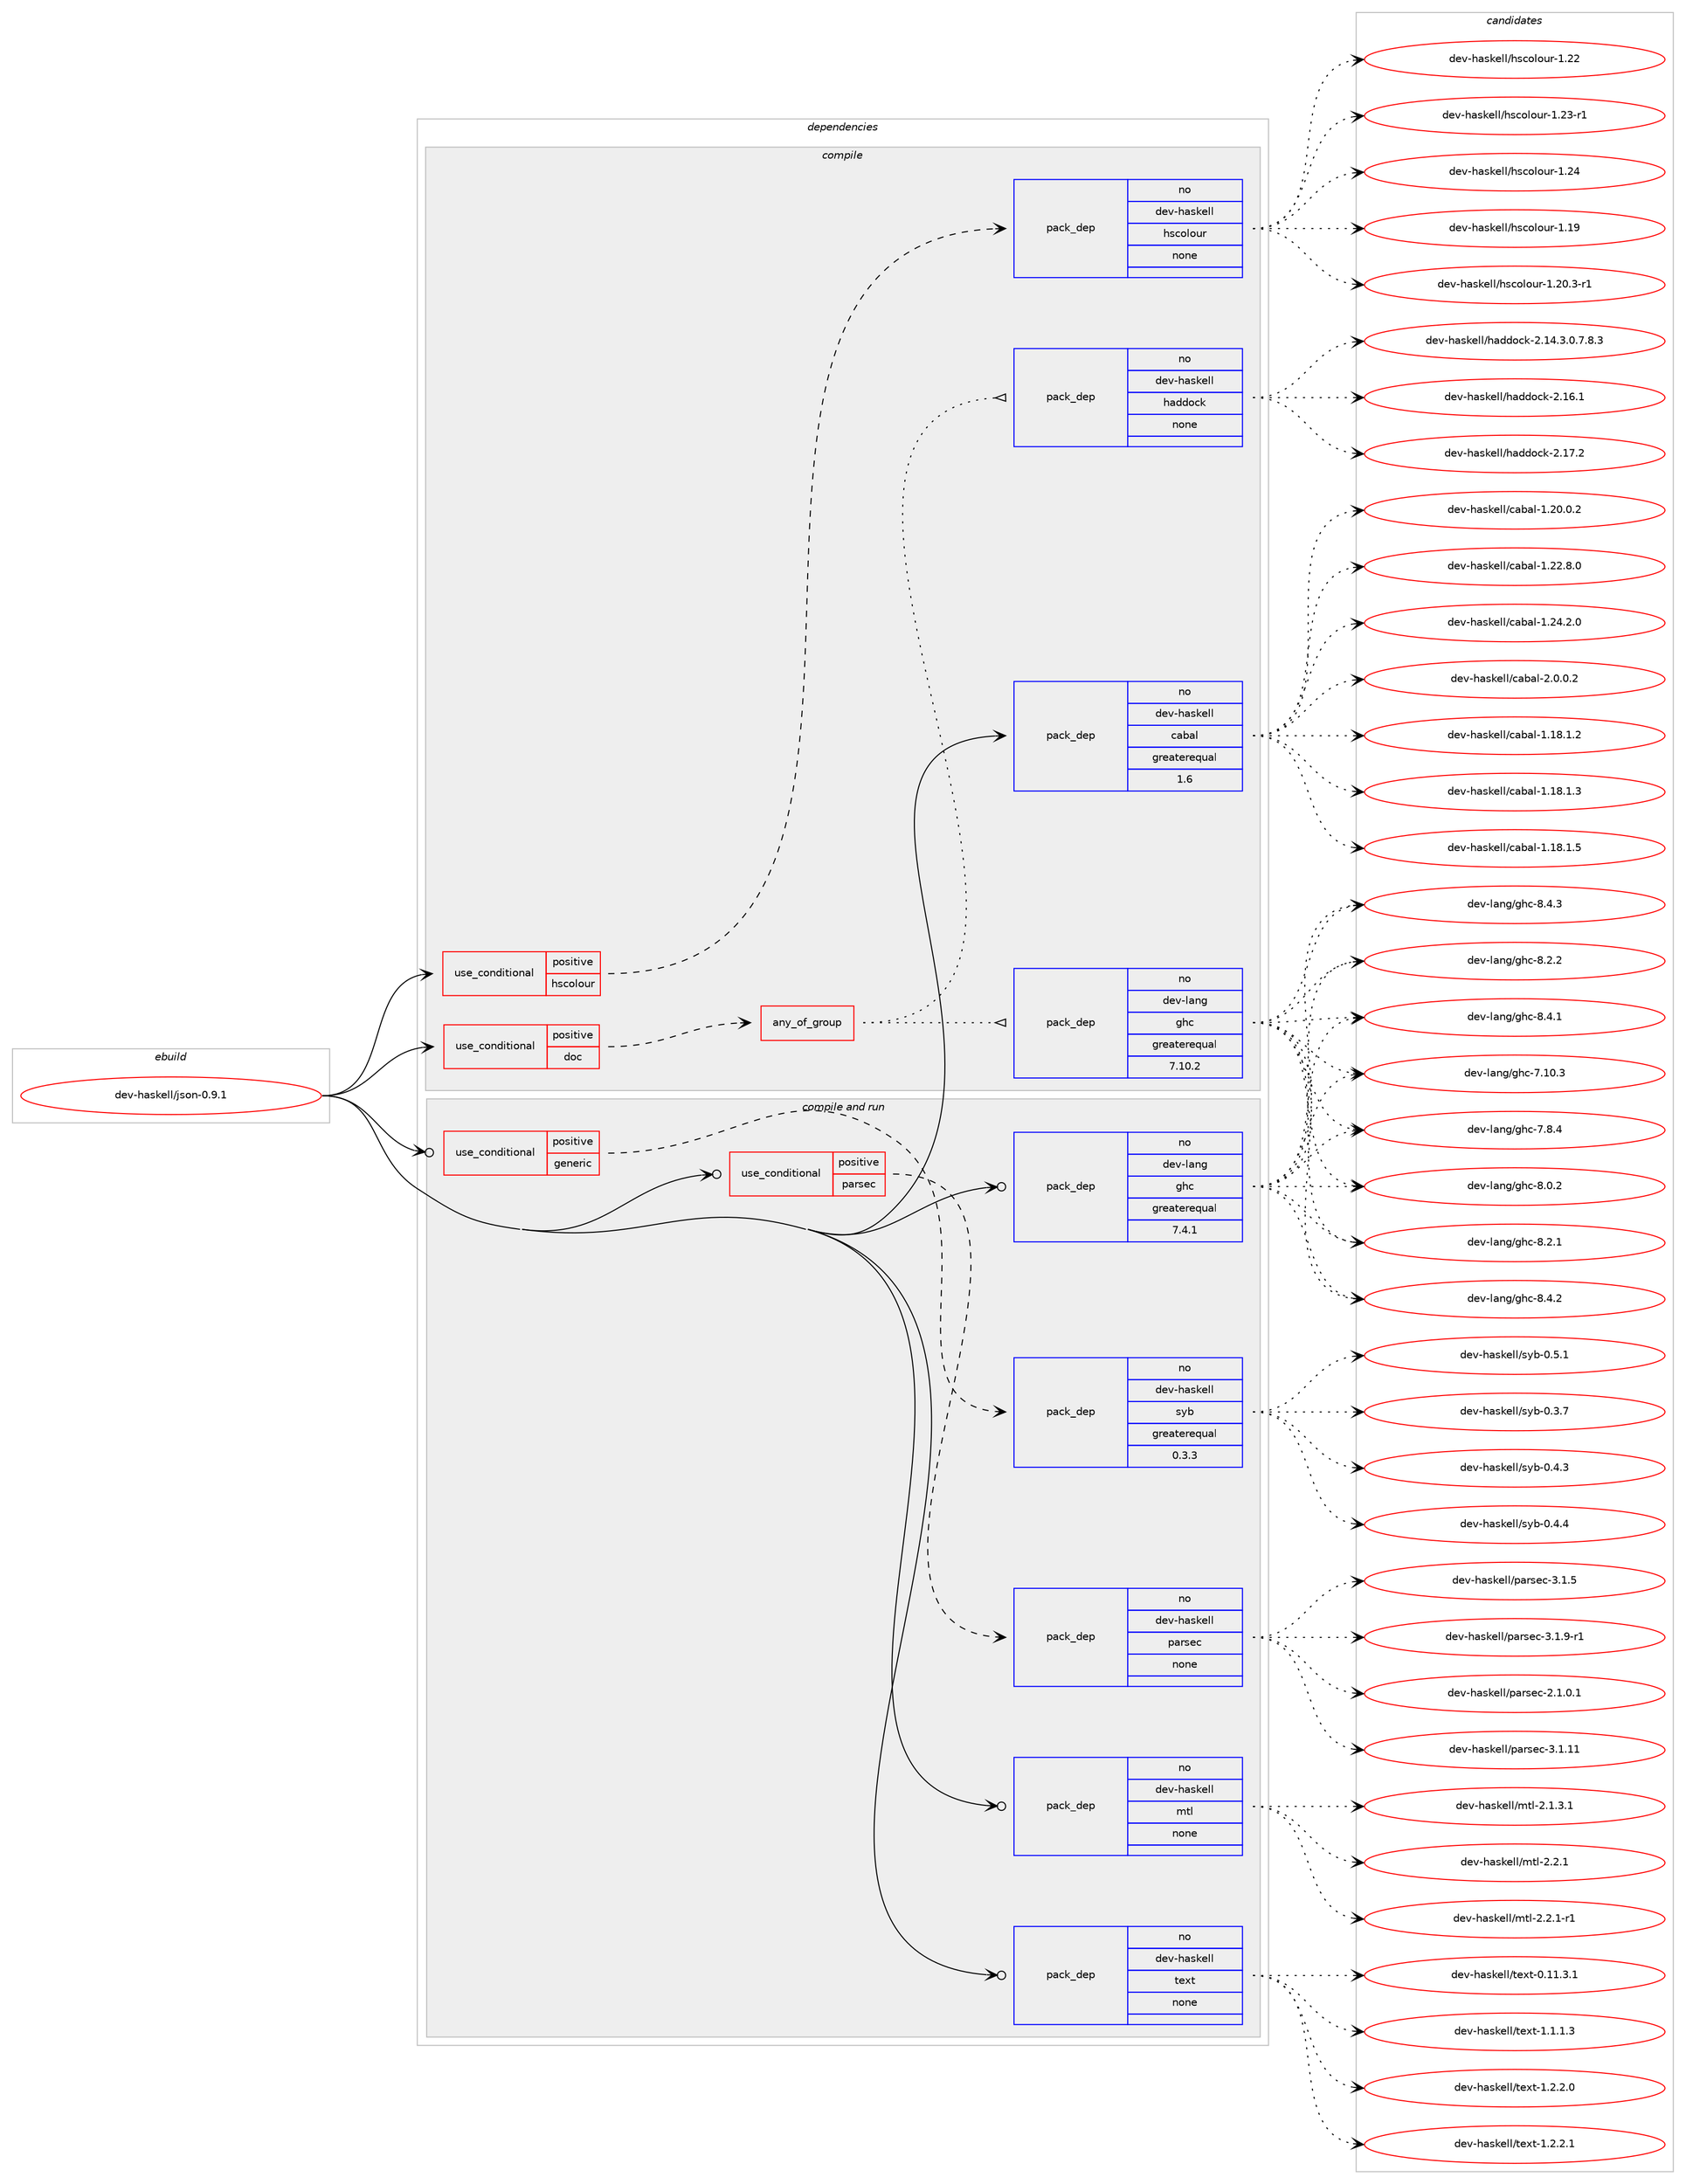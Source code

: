 digraph prolog {

# *************
# Graph options
# *************

newrank=true;
concentrate=true;
compound=true;
graph [rankdir=LR,fontname=Helvetica,fontsize=10,ranksep=1.5];#, ranksep=2.5, nodesep=0.2];
edge  [arrowhead=vee];
node  [fontname=Helvetica,fontsize=10];

# **********
# The ebuild
# **********

subgraph cluster_leftcol {
color=gray;
rank=same;
label=<<i>ebuild</i>>;
id [label="dev-haskell/json-0.9.1", color=red, width=4, href="../dev-haskell/json-0.9.1.svg"];
}

# ****************
# The dependencies
# ****************

subgraph cluster_midcol {
color=gray;
label=<<i>dependencies</i>>;
subgraph cluster_compile {
fillcolor="#eeeeee";
style=filled;
label=<<i>compile</i>>;
subgraph cond360298 {
dependency1337097 [label=<<TABLE BORDER="0" CELLBORDER="1" CELLSPACING="0" CELLPADDING="4"><TR><TD ROWSPAN="3" CELLPADDING="10">use_conditional</TD></TR><TR><TD>positive</TD></TR><TR><TD>doc</TD></TR></TABLE>>, shape=none, color=red];
subgraph any21149 {
dependency1337098 [label=<<TABLE BORDER="0" CELLBORDER="1" CELLSPACING="0" CELLPADDING="4"><TR><TD CELLPADDING="10">any_of_group</TD></TR></TABLE>>, shape=none, color=red];subgraph pack955098 {
dependency1337099 [label=<<TABLE BORDER="0" CELLBORDER="1" CELLSPACING="0" CELLPADDING="4" WIDTH="220"><TR><TD ROWSPAN="6" CELLPADDING="30">pack_dep</TD></TR><TR><TD WIDTH="110">no</TD></TR><TR><TD>dev-haskell</TD></TR><TR><TD>haddock</TD></TR><TR><TD>none</TD></TR><TR><TD></TD></TR></TABLE>>, shape=none, color=blue];
}
dependency1337098:e -> dependency1337099:w [weight=20,style="dotted",arrowhead="oinv"];
subgraph pack955099 {
dependency1337100 [label=<<TABLE BORDER="0" CELLBORDER="1" CELLSPACING="0" CELLPADDING="4" WIDTH="220"><TR><TD ROWSPAN="6" CELLPADDING="30">pack_dep</TD></TR><TR><TD WIDTH="110">no</TD></TR><TR><TD>dev-lang</TD></TR><TR><TD>ghc</TD></TR><TR><TD>greaterequal</TD></TR><TR><TD>7.10.2</TD></TR></TABLE>>, shape=none, color=blue];
}
dependency1337098:e -> dependency1337100:w [weight=20,style="dotted",arrowhead="oinv"];
}
dependency1337097:e -> dependency1337098:w [weight=20,style="dashed",arrowhead="vee"];
}
id:e -> dependency1337097:w [weight=20,style="solid",arrowhead="vee"];
subgraph cond360299 {
dependency1337101 [label=<<TABLE BORDER="0" CELLBORDER="1" CELLSPACING="0" CELLPADDING="4"><TR><TD ROWSPAN="3" CELLPADDING="10">use_conditional</TD></TR><TR><TD>positive</TD></TR><TR><TD>hscolour</TD></TR></TABLE>>, shape=none, color=red];
subgraph pack955100 {
dependency1337102 [label=<<TABLE BORDER="0" CELLBORDER="1" CELLSPACING="0" CELLPADDING="4" WIDTH="220"><TR><TD ROWSPAN="6" CELLPADDING="30">pack_dep</TD></TR><TR><TD WIDTH="110">no</TD></TR><TR><TD>dev-haskell</TD></TR><TR><TD>hscolour</TD></TR><TR><TD>none</TD></TR><TR><TD></TD></TR></TABLE>>, shape=none, color=blue];
}
dependency1337101:e -> dependency1337102:w [weight=20,style="dashed",arrowhead="vee"];
}
id:e -> dependency1337101:w [weight=20,style="solid",arrowhead="vee"];
subgraph pack955101 {
dependency1337103 [label=<<TABLE BORDER="0" CELLBORDER="1" CELLSPACING="0" CELLPADDING="4" WIDTH="220"><TR><TD ROWSPAN="6" CELLPADDING="30">pack_dep</TD></TR><TR><TD WIDTH="110">no</TD></TR><TR><TD>dev-haskell</TD></TR><TR><TD>cabal</TD></TR><TR><TD>greaterequal</TD></TR><TR><TD>1.6</TD></TR></TABLE>>, shape=none, color=blue];
}
id:e -> dependency1337103:w [weight=20,style="solid",arrowhead="vee"];
}
subgraph cluster_compileandrun {
fillcolor="#eeeeee";
style=filled;
label=<<i>compile and run</i>>;
subgraph cond360300 {
dependency1337104 [label=<<TABLE BORDER="0" CELLBORDER="1" CELLSPACING="0" CELLPADDING="4"><TR><TD ROWSPAN="3" CELLPADDING="10">use_conditional</TD></TR><TR><TD>positive</TD></TR><TR><TD>generic</TD></TR></TABLE>>, shape=none, color=red];
subgraph pack955102 {
dependency1337105 [label=<<TABLE BORDER="0" CELLBORDER="1" CELLSPACING="0" CELLPADDING="4" WIDTH="220"><TR><TD ROWSPAN="6" CELLPADDING="30">pack_dep</TD></TR><TR><TD WIDTH="110">no</TD></TR><TR><TD>dev-haskell</TD></TR><TR><TD>syb</TD></TR><TR><TD>greaterequal</TD></TR><TR><TD>0.3.3</TD></TR></TABLE>>, shape=none, color=blue];
}
dependency1337104:e -> dependency1337105:w [weight=20,style="dashed",arrowhead="vee"];
}
id:e -> dependency1337104:w [weight=20,style="solid",arrowhead="odotvee"];
subgraph cond360301 {
dependency1337106 [label=<<TABLE BORDER="0" CELLBORDER="1" CELLSPACING="0" CELLPADDING="4"><TR><TD ROWSPAN="3" CELLPADDING="10">use_conditional</TD></TR><TR><TD>positive</TD></TR><TR><TD>parsec</TD></TR></TABLE>>, shape=none, color=red];
subgraph pack955103 {
dependency1337107 [label=<<TABLE BORDER="0" CELLBORDER="1" CELLSPACING="0" CELLPADDING="4" WIDTH="220"><TR><TD ROWSPAN="6" CELLPADDING="30">pack_dep</TD></TR><TR><TD WIDTH="110">no</TD></TR><TR><TD>dev-haskell</TD></TR><TR><TD>parsec</TD></TR><TR><TD>none</TD></TR><TR><TD></TD></TR></TABLE>>, shape=none, color=blue];
}
dependency1337106:e -> dependency1337107:w [weight=20,style="dashed",arrowhead="vee"];
}
id:e -> dependency1337106:w [weight=20,style="solid",arrowhead="odotvee"];
subgraph pack955104 {
dependency1337108 [label=<<TABLE BORDER="0" CELLBORDER="1" CELLSPACING="0" CELLPADDING="4" WIDTH="220"><TR><TD ROWSPAN="6" CELLPADDING="30">pack_dep</TD></TR><TR><TD WIDTH="110">no</TD></TR><TR><TD>dev-haskell</TD></TR><TR><TD>mtl</TD></TR><TR><TD>none</TD></TR><TR><TD></TD></TR></TABLE>>, shape=none, color=blue];
}
id:e -> dependency1337108:w [weight=20,style="solid",arrowhead="odotvee"];
subgraph pack955105 {
dependency1337109 [label=<<TABLE BORDER="0" CELLBORDER="1" CELLSPACING="0" CELLPADDING="4" WIDTH="220"><TR><TD ROWSPAN="6" CELLPADDING="30">pack_dep</TD></TR><TR><TD WIDTH="110">no</TD></TR><TR><TD>dev-haskell</TD></TR><TR><TD>text</TD></TR><TR><TD>none</TD></TR><TR><TD></TD></TR></TABLE>>, shape=none, color=blue];
}
id:e -> dependency1337109:w [weight=20,style="solid",arrowhead="odotvee"];
subgraph pack955106 {
dependency1337110 [label=<<TABLE BORDER="0" CELLBORDER="1" CELLSPACING="0" CELLPADDING="4" WIDTH="220"><TR><TD ROWSPAN="6" CELLPADDING="30">pack_dep</TD></TR><TR><TD WIDTH="110">no</TD></TR><TR><TD>dev-lang</TD></TR><TR><TD>ghc</TD></TR><TR><TD>greaterequal</TD></TR><TR><TD>7.4.1</TD></TR></TABLE>>, shape=none, color=blue];
}
id:e -> dependency1337110:w [weight=20,style="solid",arrowhead="odotvee"];
}
subgraph cluster_run {
fillcolor="#eeeeee";
style=filled;
label=<<i>run</i>>;
}
}

# **************
# The candidates
# **************

subgraph cluster_choices {
rank=same;
color=gray;
label=<<i>candidates</i>>;

subgraph choice955098 {
color=black;
nodesep=1;
choice1001011184510497115107101108108471049710010011199107455046495246514648465546564651 [label="dev-haskell/haddock-2.14.3.0.7.8.3", color=red, width=4,href="../dev-haskell/haddock-2.14.3.0.7.8.3.svg"];
choice100101118451049711510710110810847104971001001119910745504649544649 [label="dev-haskell/haddock-2.16.1", color=red, width=4,href="../dev-haskell/haddock-2.16.1.svg"];
choice100101118451049711510710110810847104971001001119910745504649554650 [label="dev-haskell/haddock-2.17.2", color=red, width=4,href="../dev-haskell/haddock-2.17.2.svg"];
dependency1337099:e -> choice1001011184510497115107101108108471049710010011199107455046495246514648465546564651:w [style=dotted,weight="100"];
dependency1337099:e -> choice100101118451049711510710110810847104971001001119910745504649544649:w [style=dotted,weight="100"];
dependency1337099:e -> choice100101118451049711510710110810847104971001001119910745504649554650:w [style=dotted,weight="100"];
}
subgraph choice955099 {
color=black;
nodesep=1;
choice1001011184510897110103471031049945554649484651 [label="dev-lang/ghc-7.10.3", color=red, width=4,href="../dev-lang/ghc-7.10.3.svg"];
choice10010111845108971101034710310499455546564652 [label="dev-lang/ghc-7.8.4", color=red, width=4,href="../dev-lang/ghc-7.8.4.svg"];
choice10010111845108971101034710310499455646484650 [label="dev-lang/ghc-8.0.2", color=red, width=4,href="../dev-lang/ghc-8.0.2.svg"];
choice10010111845108971101034710310499455646504649 [label="dev-lang/ghc-8.2.1", color=red, width=4,href="../dev-lang/ghc-8.2.1.svg"];
choice10010111845108971101034710310499455646504650 [label="dev-lang/ghc-8.2.2", color=red, width=4,href="../dev-lang/ghc-8.2.2.svg"];
choice10010111845108971101034710310499455646524649 [label="dev-lang/ghc-8.4.1", color=red, width=4,href="../dev-lang/ghc-8.4.1.svg"];
choice10010111845108971101034710310499455646524650 [label="dev-lang/ghc-8.4.2", color=red, width=4,href="../dev-lang/ghc-8.4.2.svg"];
choice10010111845108971101034710310499455646524651 [label="dev-lang/ghc-8.4.3", color=red, width=4,href="../dev-lang/ghc-8.4.3.svg"];
dependency1337100:e -> choice1001011184510897110103471031049945554649484651:w [style=dotted,weight="100"];
dependency1337100:e -> choice10010111845108971101034710310499455546564652:w [style=dotted,weight="100"];
dependency1337100:e -> choice10010111845108971101034710310499455646484650:w [style=dotted,weight="100"];
dependency1337100:e -> choice10010111845108971101034710310499455646504649:w [style=dotted,weight="100"];
dependency1337100:e -> choice10010111845108971101034710310499455646504650:w [style=dotted,weight="100"];
dependency1337100:e -> choice10010111845108971101034710310499455646524649:w [style=dotted,weight="100"];
dependency1337100:e -> choice10010111845108971101034710310499455646524650:w [style=dotted,weight="100"];
dependency1337100:e -> choice10010111845108971101034710310499455646524651:w [style=dotted,weight="100"];
}
subgraph choice955100 {
color=black;
nodesep=1;
choice100101118451049711510710110810847104115991111081111171144549464957 [label="dev-haskell/hscolour-1.19", color=red, width=4,href="../dev-haskell/hscolour-1.19.svg"];
choice10010111845104971151071011081084710411599111108111117114454946504846514511449 [label="dev-haskell/hscolour-1.20.3-r1", color=red, width=4,href="../dev-haskell/hscolour-1.20.3-r1.svg"];
choice100101118451049711510710110810847104115991111081111171144549465050 [label="dev-haskell/hscolour-1.22", color=red, width=4,href="../dev-haskell/hscolour-1.22.svg"];
choice1001011184510497115107101108108471041159911110811111711445494650514511449 [label="dev-haskell/hscolour-1.23-r1", color=red, width=4,href="../dev-haskell/hscolour-1.23-r1.svg"];
choice100101118451049711510710110810847104115991111081111171144549465052 [label="dev-haskell/hscolour-1.24", color=red, width=4,href="../dev-haskell/hscolour-1.24.svg"];
dependency1337102:e -> choice100101118451049711510710110810847104115991111081111171144549464957:w [style=dotted,weight="100"];
dependency1337102:e -> choice10010111845104971151071011081084710411599111108111117114454946504846514511449:w [style=dotted,weight="100"];
dependency1337102:e -> choice100101118451049711510710110810847104115991111081111171144549465050:w [style=dotted,weight="100"];
dependency1337102:e -> choice1001011184510497115107101108108471041159911110811111711445494650514511449:w [style=dotted,weight="100"];
dependency1337102:e -> choice100101118451049711510710110810847104115991111081111171144549465052:w [style=dotted,weight="100"];
}
subgraph choice955101 {
color=black;
nodesep=1;
choice10010111845104971151071011081084799979897108454946495646494650 [label="dev-haskell/cabal-1.18.1.2", color=red, width=4,href="../dev-haskell/cabal-1.18.1.2.svg"];
choice10010111845104971151071011081084799979897108454946495646494651 [label="dev-haskell/cabal-1.18.1.3", color=red, width=4,href="../dev-haskell/cabal-1.18.1.3.svg"];
choice10010111845104971151071011081084799979897108454946495646494653 [label="dev-haskell/cabal-1.18.1.5", color=red, width=4,href="../dev-haskell/cabal-1.18.1.5.svg"];
choice10010111845104971151071011081084799979897108454946504846484650 [label="dev-haskell/cabal-1.20.0.2", color=red, width=4,href="../dev-haskell/cabal-1.20.0.2.svg"];
choice10010111845104971151071011081084799979897108454946505046564648 [label="dev-haskell/cabal-1.22.8.0", color=red, width=4,href="../dev-haskell/cabal-1.22.8.0.svg"];
choice10010111845104971151071011081084799979897108454946505246504648 [label="dev-haskell/cabal-1.24.2.0", color=red, width=4,href="../dev-haskell/cabal-1.24.2.0.svg"];
choice100101118451049711510710110810847999798971084550464846484650 [label="dev-haskell/cabal-2.0.0.2", color=red, width=4,href="../dev-haskell/cabal-2.0.0.2.svg"];
dependency1337103:e -> choice10010111845104971151071011081084799979897108454946495646494650:w [style=dotted,weight="100"];
dependency1337103:e -> choice10010111845104971151071011081084799979897108454946495646494651:w [style=dotted,weight="100"];
dependency1337103:e -> choice10010111845104971151071011081084799979897108454946495646494653:w [style=dotted,weight="100"];
dependency1337103:e -> choice10010111845104971151071011081084799979897108454946504846484650:w [style=dotted,weight="100"];
dependency1337103:e -> choice10010111845104971151071011081084799979897108454946505046564648:w [style=dotted,weight="100"];
dependency1337103:e -> choice10010111845104971151071011081084799979897108454946505246504648:w [style=dotted,weight="100"];
dependency1337103:e -> choice100101118451049711510710110810847999798971084550464846484650:w [style=dotted,weight="100"];
}
subgraph choice955102 {
color=black;
nodesep=1;
choice10010111845104971151071011081084711512198454846514655 [label="dev-haskell/syb-0.3.7", color=red, width=4,href="../dev-haskell/syb-0.3.7.svg"];
choice10010111845104971151071011081084711512198454846524651 [label="dev-haskell/syb-0.4.3", color=red, width=4,href="../dev-haskell/syb-0.4.3.svg"];
choice10010111845104971151071011081084711512198454846524652 [label="dev-haskell/syb-0.4.4", color=red, width=4,href="../dev-haskell/syb-0.4.4.svg"];
choice10010111845104971151071011081084711512198454846534649 [label="dev-haskell/syb-0.5.1", color=red, width=4,href="../dev-haskell/syb-0.5.1.svg"];
dependency1337105:e -> choice10010111845104971151071011081084711512198454846514655:w [style=dotted,weight="100"];
dependency1337105:e -> choice10010111845104971151071011081084711512198454846524651:w [style=dotted,weight="100"];
dependency1337105:e -> choice10010111845104971151071011081084711512198454846524652:w [style=dotted,weight="100"];
dependency1337105:e -> choice10010111845104971151071011081084711512198454846534649:w [style=dotted,weight="100"];
}
subgraph choice955103 {
color=black;
nodesep=1;
choice10010111845104971151071011081084711297114115101994550464946484649 [label="dev-haskell/parsec-2.1.0.1", color=red, width=4,href="../dev-haskell/parsec-2.1.0.1.svg"];
choice100101118451049711510710110810847112971141151019945514649464949 [label="dev-haskell/parsec-3.1.11", color=red, width=4,href="../dev-haskell/parsec-3.1.11.svg"];
choice1001011184510497115107101108108471129711411510199455146494653 [label="dev-haskell/parsec-3.1.5", color=red, width=4,href="../dev-haskell/parsec-3.1.5.svg"];
choice10010111845104971151071011081084711297114115101994551464946574511449 [label="dev-haskell/parsec-3.1.9-r1", color=red, width=4,href="../dev-haskell/parsec-3.1.9-r1.svg"];
dependency1337107:e -> choice10010111845104971151071011081084711297114115101994550464946484649:w [style=dotted,weight="100"];
dependency1337107:e -> choice100101118451049711510710110810847112971141151019945514649464949:w [style=dotted,weight="100"];
dependency1337107:e -> choice1001011184510497115107101108108471129711411510199455146494653:w [style=dotted,weight="100"];
dependency1337107:e -> choice10010111845104971151071011081084711297114115101994551464946574511449:w [style=dotted,weight="100"];
}
subgraph choice955104 {
color=black;
nodesep=1;
choice1001011184510497115107101108108471091161084550464946514649 [label="dev-haskell/mtl-2.1.3.1", color=red, width=4,href="../dev-haskell/mtl-2.1.3.1.svg"];
choice100101118451049711510710110810847109116108455046504649 [label="dev-haskell/mtl-2.2.1", color=red, width=4,href="../dev-haskell/mtl-2.2.1.svg"];
choice1001011184510497115107101108108471091161084550465046494511449 [label="dev-haskell/mtl-2.2.1-r1", color=red, width=4,href="../dev-haskell/mtl-2.2.1-r1.svg"];
dependency1337108:e -> choice1001011184510497115107101108108471091161084550464946514649:w [style=dotted,weight="100"];
dependency1337108:e -> choice100101118451049711510710110810847109116108455046504649:w [style=dotted,weight="100"];
dependency1337108:e -> choice1001011184510497115107101108108471091161084550465046494511449:w [style=dotted,weight="100"];
}
subgraph choice955105 {
color=black;
nodesep=1;
choice100101118451049711510710110810847116101120116454846494946514649 [label="dev-haskell/text-0.11.3.1", color=red, width=4,href="../dev-haskell/text-0.11.3.1.svg"];
choice1001011184510497115107101108108471161011201164549464946494651 [label="dev-haskell/text-1.1.1.3", color=red, width=4,href="../dev-haskell/text-1.1.1.3.svg"];
choice1001011184510497115107101108108471161011201164549465046504648 [label="dev-haskell/text-1.2.2.0", color=red, width=4,href="../dev-haskell/text-1.2.2.0.svg"];
choice1001011184510497115107101108108471161011201164549465046504649 [label="dev-haskell/text-1.2.2.1", color=red, width=4,href="../dev-haskell/text-1.2.2.1.svg"];
dependency1337109:e -> choice100101118451049711510710110810847116101120116454846494946514649:w [style=dotted,weight="100"];
dependency1337109:e -> choice1001011184510497115107101108108471161011201164549464946494651:w [style=dotted,weight="100"];
dependency1337109:e -> choice1001011184510497115107101108108471161011201164549465046504648:w [style=dotted,weight="100"];
dependency1337109:e -> choice1001011184510497115107101108108471161011201164549465046504649:w [style=dotted,weight="100"];
}
subgraph choice955106 {
color=black;
nodesep=1;
choice1001011184510897110103471031049945554649484651 [label="dev-lang/ghc-7.10.3", color=red, width=4,href="../dev-lang/ghc-7.10.3.svg"];
choice10010111845108971101034710310499455546564652 [label="dev-lang/ghc-7.8.4", color=red, width=4,href="../dev-lang/ghc-7.8.4.svg"];
choice10010111845108971101034710310499455646484650 [label="dev-lang/ghc-8.0.2", color=red, width=4,href="../dev-lang/ghc-8.0.2.svg"];
choice10010111845108971101034710310499455646504649 [label="dev-lang/ghc-8.2.1", color=red, width=4,href="../dev-lang/ghc-8.2.1.svg"];
choice10010111845108971101034710310499455646504650 [label="dev-lang/ghc-8.2.2", color=red, width=4,href="../dev-lang/ghc-8.2.2.svg"];
choice10010111845108971101034710310499455646524649 [label="dev-lang/ghc-8.4.1", color=red, width=4,href="../dev-lang/ghc-8.4.1.svg"];
choice10010111845108971101034710310499455646524650 [label="dev-lang/ghc-8.4.2", color=red, width=4,href="../dev-lang/ghc-8.4.2.svg"];
choice10010111845108971101034710310499455646524651 [label="dev-lang/ghc-8.4.3", color=red, width=4,href="../dev-lang/ghc-8.4.3.svg"];
dependency1337110:e -> choice1001011184510897110103471031049945554649484651:w [style=dotted,weight="100"];
dependency1337110:e -> choice10010111845108971101034710310499455546564652:w [style=dotted,weight="100"];
dependency1337110:e -> choice10010111845108971101034710310499455646484650:w [style=dotted,weight="100"];
dependency1337110:e -> choice10010111845108971101034710310499455646504649:w [style=dotted,weight="100"];
dependency1337110:e -> choice10010111845108971101034710310499455646504650:w [style=dotted,weight="100"];
dependency1337110:e -> choice10010111845108971101034710310499455646524649:w [style=dotted,weight="100"];
dependency1337110:e -> choice10010111845108971101034710310499455646524650:w [style=dotted,weight="100"];
dependency1337110:e -> choice10010111845108971101034710310499455646524651:w [style=dotted,weight="100"];
}
}

}
